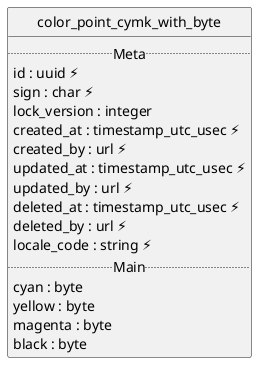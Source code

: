 @startuml uml
skinparam monochrome true
skinparam linetype ortho
hide circle

entity color_point_cymk_with_byte {
  .. Meta ..
  id : uuid ⚡
  sign : char ⚡
  lock_version : integer
  created_at : timestamp_utc_usec ⚡
  created_by : url ⚡
  updated_at : timestamp_utc_usec ⚡
  updated_by : url ⚡
  deleted_at : timestamp_utc_usec ⚡
  deleted_by : url ⚡
  locale_code : string ⚡
  .. Main ..
  cyan : byte
  yellow : byte
  magenta : byte
  black : byte
}

@enduml
